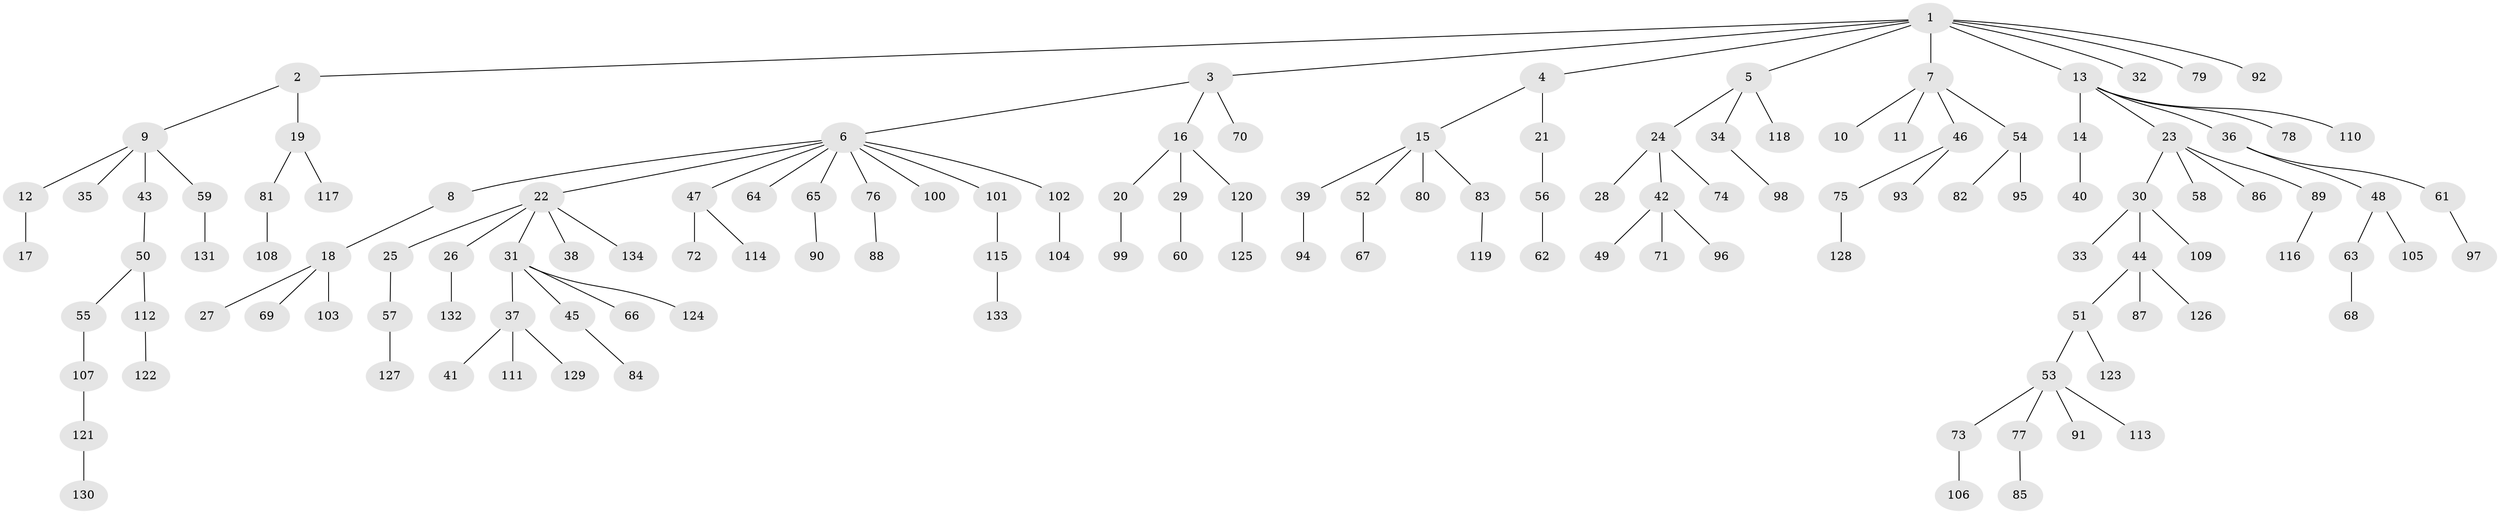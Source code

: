 // coarse degree distribution, {6: 0.014925373134328358, 3: 0.14925373134328357, 8: 0.014925373134328358, 4: 0.11940298507462686, 2: 0.13432835820895522, 1: 0.5671641791044776}
// Generated by graph-tools (version 1.1) at 2025/51/03/04/25 22:51:34]
// undirected, 134 vertices, 133 edges
graph export_dot {
  node [color=gray90,style=filled];
  1;
  2;
  3;
  4;
  5;
  6;
  7;
  8;
  9;
  10;
  11;
  12;
  13;
  14;
  15;
  16;
  17;
  18;
  19;
  20;
  21;
  22;
  23;
  24;
  25;
  26;
  27;
  28;
  29;
  30;
  31;
  32;
  33;
  34;
  35;
  36;
  37;
  38;
  39;
  40;
  41;
  42;
  43;
  44;
  45;
  46;
  47;
  48;
  49;
  50;
  51;
  52;
  53;
  54;
  55;
  56;
  57;
  58;
  59;
  60;
  61;
  62;
  63;
  64;
  65;
  66;
  67;
  68;
  69;
  70;
  71;
  72;
  73;
  74;
  75;
  76;
  77;
  78;
  79;
  80;
  81;
  82;
  83;
  84;
  85;
  86;
  87;
  88;
  89;
  90;
  91;
  92;
  93;
  94;
  95;
  96;
  97;
  98;
  99;
  100;
  101;
  102;
  103;
  104;
  105;
  106;
  107;
  108;
  109;
  110;
  111;
  112;
  113;
  114;
  115;
  116;
  117;
  118;
  119;
  120;
  121;
  122;
  123;
  124;
  125;
  126;
  127;
  128;
  129;
  130;
  131;
  132;
  133;
  134;
  1 -- 2;
  1 -- 3;
  1 -- 4;
  1 -- 5;
  1 -- 7;
  1 -- 13;
  1 -- 32;
  1 -- 79;
  1 -- 92;
  2 -- 9;
  2 -- 19;
  3 -- 6;
  3 -- 16;
  3 -- 70;
  4 -- 15;
  4 -- 21;
  5 -- 24;
  5 -- 34;
  5 -- 118;
  6 -- 8;
  6 -- 22;
  6 -- 47;
  6 -- 64;
  6 -- 65;
  6 -- 76;
  6 -- 100;
  6 -- 101;
  6 -- 102;
  7 -- 10;
  7 -- 11;
  7 -- 46;
  7 -- 54;
  8 -- 18;
  9 -- 12;
  9 -- 35;
  9 -- 43;
  9 -- 59;
  12 -- 17;
  13 -- 14;
  13 -- 23;
  13 -- 36;
  13 -- 78;
  13 -- 110;
  14 -- 40;
  15 -- 39;
  15 -- 52;
  15 -- 80;
  15 -- 83;
  16 -- 20;
  16 -- 29;
  16 -- 120;
  18 -- 27;
  18 -- 69;
  18 -- 103;
  19 -- 81;
  19 -- 117;
  20 -- 99;
  21 -- 56;
  22 -- 25;
  22 -- 26;
  22 -- 31;
  22 -- 38;
  22 -- 134;
  23 -- 30;
  23 -- 58;
  23 -- 86;
  23 -- 89;
  24 -- 28;
  24 -- 42;
  24 -- 74;
  25 -- 57;
  26 -- 132;
  29 -- 60;
  30 -- 33;
  30 -- 44;
  30 -- 109;
  31 -- 37;
  31 -- 45;
  31 -- 66;
  31 -- 124;
  34 -- 98;
  36 -- 48;
  36 -- 61;
  37 -- 41;
  37 -- 111;
  37 -- 129;
  39 -- 94;
  42 -- 49;
  42 -- 71;
  42 -- 96;
  43 -- 50;
  44 -- 51;
  44 -- 87;
  44 -- 126;
  45 -- 84;
  46 -- 75;
  46 -- 93;
  47 -- 72;
  47 -- 114;
  48 -- 63;
  48 -- 105;
  50 -- 55;
  50 -- 112;
  51 -- 53;
  51 -- 123;
  52 -- 67;
  53 -- 73;
  53 -- 77;
  53 -- 91;
  53 -- 113;
  54 -- 82;
  54 -- 95;
  55 -- 107;
  56 -- 62;
  57 -- 127;
  59 -- 131;
  61 -- 97;
  63 -- 68;
  65 -- 90;
  73 -- 106;
  75 -- 128;
  76 -- 88;
  77 -- 85;
  81 -- 108;
  83 -- 119;
  89 -- 116;
  101 -- 115;
  102 -- 104;
  107 -- 121;
  112 -- 122;
  115 -- 133;
  120 -- 125;
  121 -- 130;
}
